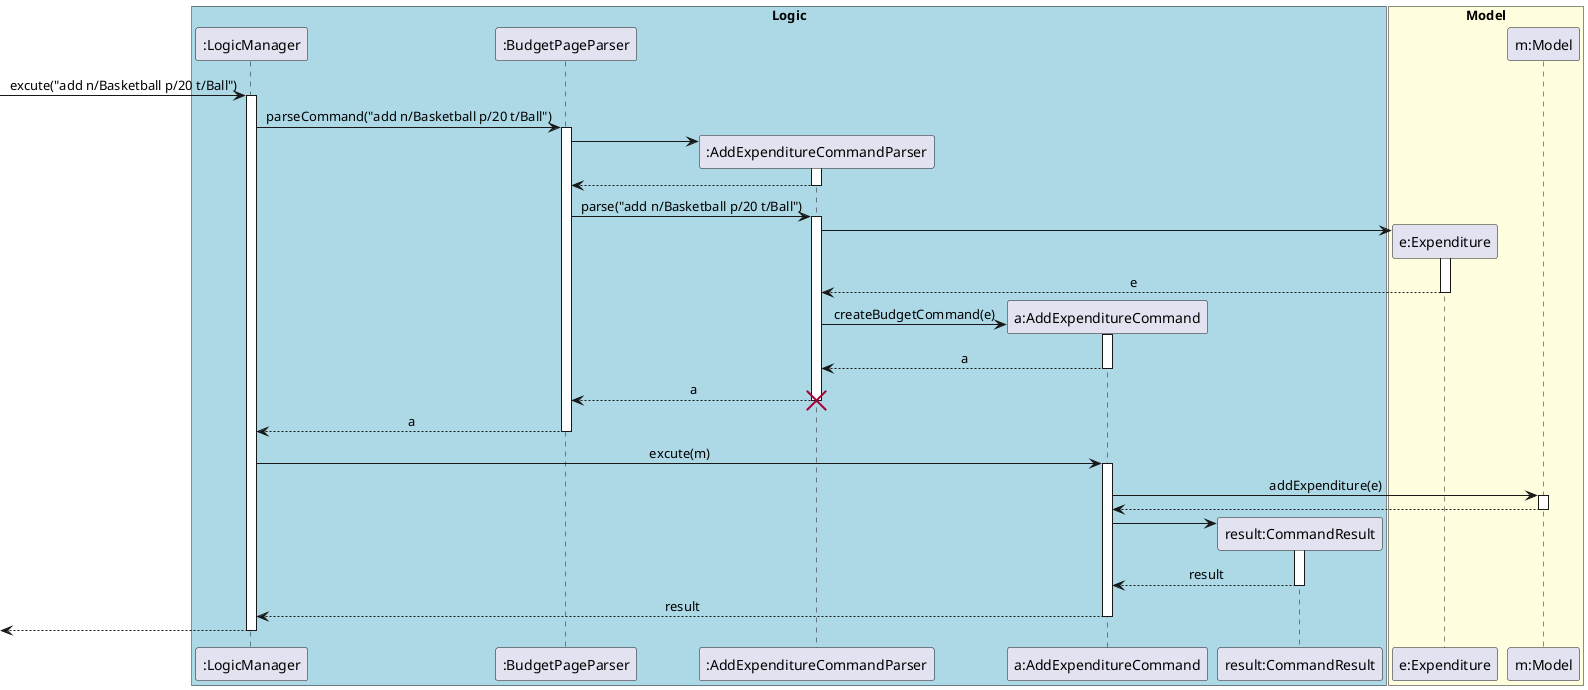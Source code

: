 @startuml
skinparam Sequence {
    MessageAlign center
}
box "Logic" #LightBlue
participant ":LogicManager" as LM
participant ":BudgetPageParser" as BPP
participant ":AddExpenditureCommandParser" as AECP
participant "a:AddExpenditureCommand" as AEC
participant "result:CommandResult" as CR
end box

box "Model" #LightYellow
participant "e:Expenditure" as Expenditure
participant "m:Model" as M
end box

[-> LM : excute("add n/Basketball p/20 t/Ball")
activate LM
LM -> BPP : parseCommand("add n/Basketball p/20 t/Ball")
activate BPP

create AECP
BPP -> AECP
activate AECP
BPP <-- AECP
deactivate AECP
BPP -> AECP : parse("add n/Basketball p/20 t/Ball")
activate AECP

create Expenditure
AECP -> Expenditure
activate Expenditure
AECP <-- Expenditure : e
deactivate Expenditure

create AEC
AECP -> AEC : createBudgetCommand(e)
activate AEC
AECP <-- AEC : a
deactivate AEC
BPP <-- AECP : a

destroy AECP

deactivate AECP
LM <-- BPP : a
deactivate BPP

LM -> AEC: excute(m)

activate AEC
AEC -> M : addExpenditure(e)
activate M
AEC <-- M
deactivate M

create CR
AEC -> CR
activate CR
AEC <-- CR :result
deactivate CR

LM <-- AEC: result
deactivate AEC
[<-- LM
deactivate LM

@enduml